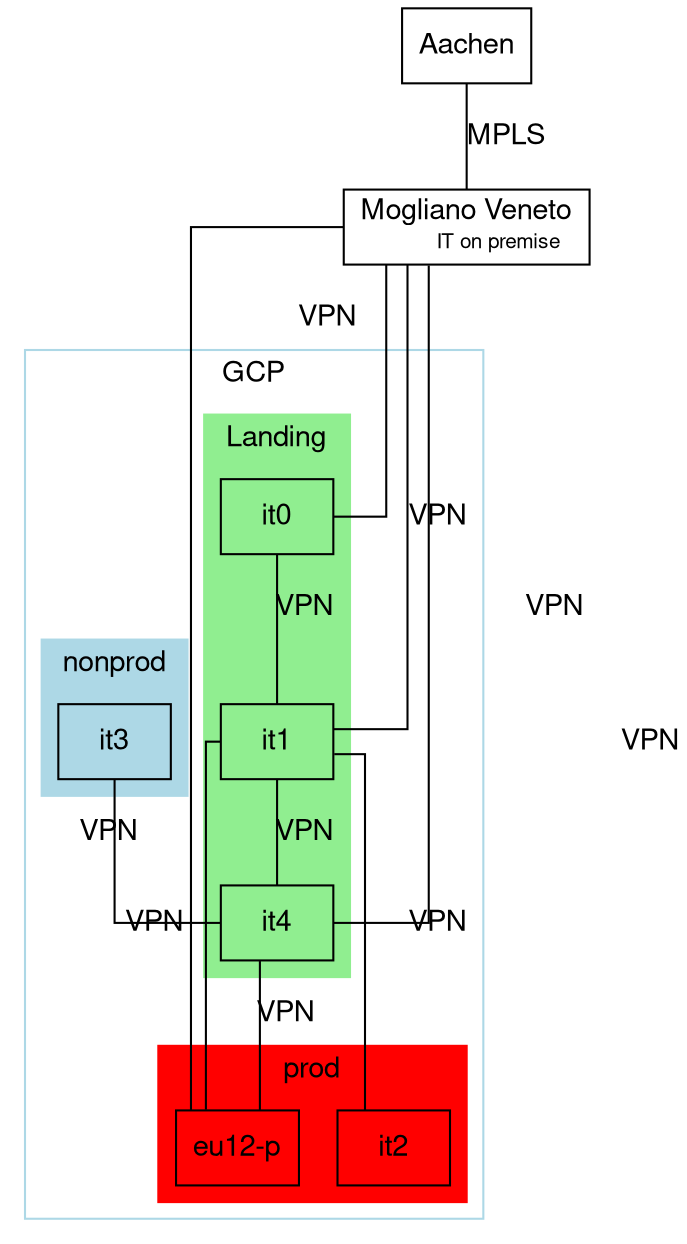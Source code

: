 graph italy {
	fontname="Helvetica,Arial,sans-serif"
	node [fontname="Helvetica,Arial,sans-serif"]
	node [shape=box];
	edge [fontname="Helvetica,Arial,sans-serif"]
	splines = ortho
	overlap = ortho0

	subgraph cluster_gcp {
		color=lightblue;
		label="GCP";
		
		subgraph cluster_landing {
			style=filled;
			color=lightgreen;
			label="Landing";

 			"it0" [
 				label = "it0"
 				pos = "2,-1!"
 			]
 
 			"it1" [
 				label = "it1"
 				pos = "1,-1!"
 			]
 
 			"it4" [
 				label = "it4"
 				pos = "-1,-1!"
 			]
		}

		subgraph cluster_nonprod {
			style=filled;
			color=lightblue;
			label="nonprod";

			"it3" [
				label = "it3"
				pos = "-1,-2!"
			]
		}

		subgraph cluster_prod {
			style=filled;
			color=red;
			label="prod";
			
			"it2" [
				label = "it2"
				pos = "1,-2!"
			]


			"eu12-p" [
				label = "eu12-p"
				pos = "0,-2!"
			]
		}
	}

	"aachen" [
		label = "Aachen"
		pos = "0,0"
	]
	"aachen" -- "mv" [
		label = "MPLS"
	]

	"mv" [
		label = <Mogliano Veneto<BR/>
        	<FONT POINT-SIZE="10">IT on premise</FONT>>
		pos = "0,1"
	]
	"mv" -- "it0" [
		label = VPN
	]
	"mv" -- "it1" [
		label = VPN
	]
	"mv" -- "it4" [
		label = VPN
	]
	"mv" -- "eu12-p" [
		label = VPN
	]
	
	"it0" -- "it1" [
		label = VPN
	]
	"it1" -- "it2" [
		label = VPN
	]
	"it1" -- "it4" [
		label = VPN
	]
	"it1" -- "eu12-p" [
		label = VPN
	]
	"it3" -- "it4" [
		label = VPN
	]
	"it4" -- "eu12-p" [
		label = VPN
	]
}
